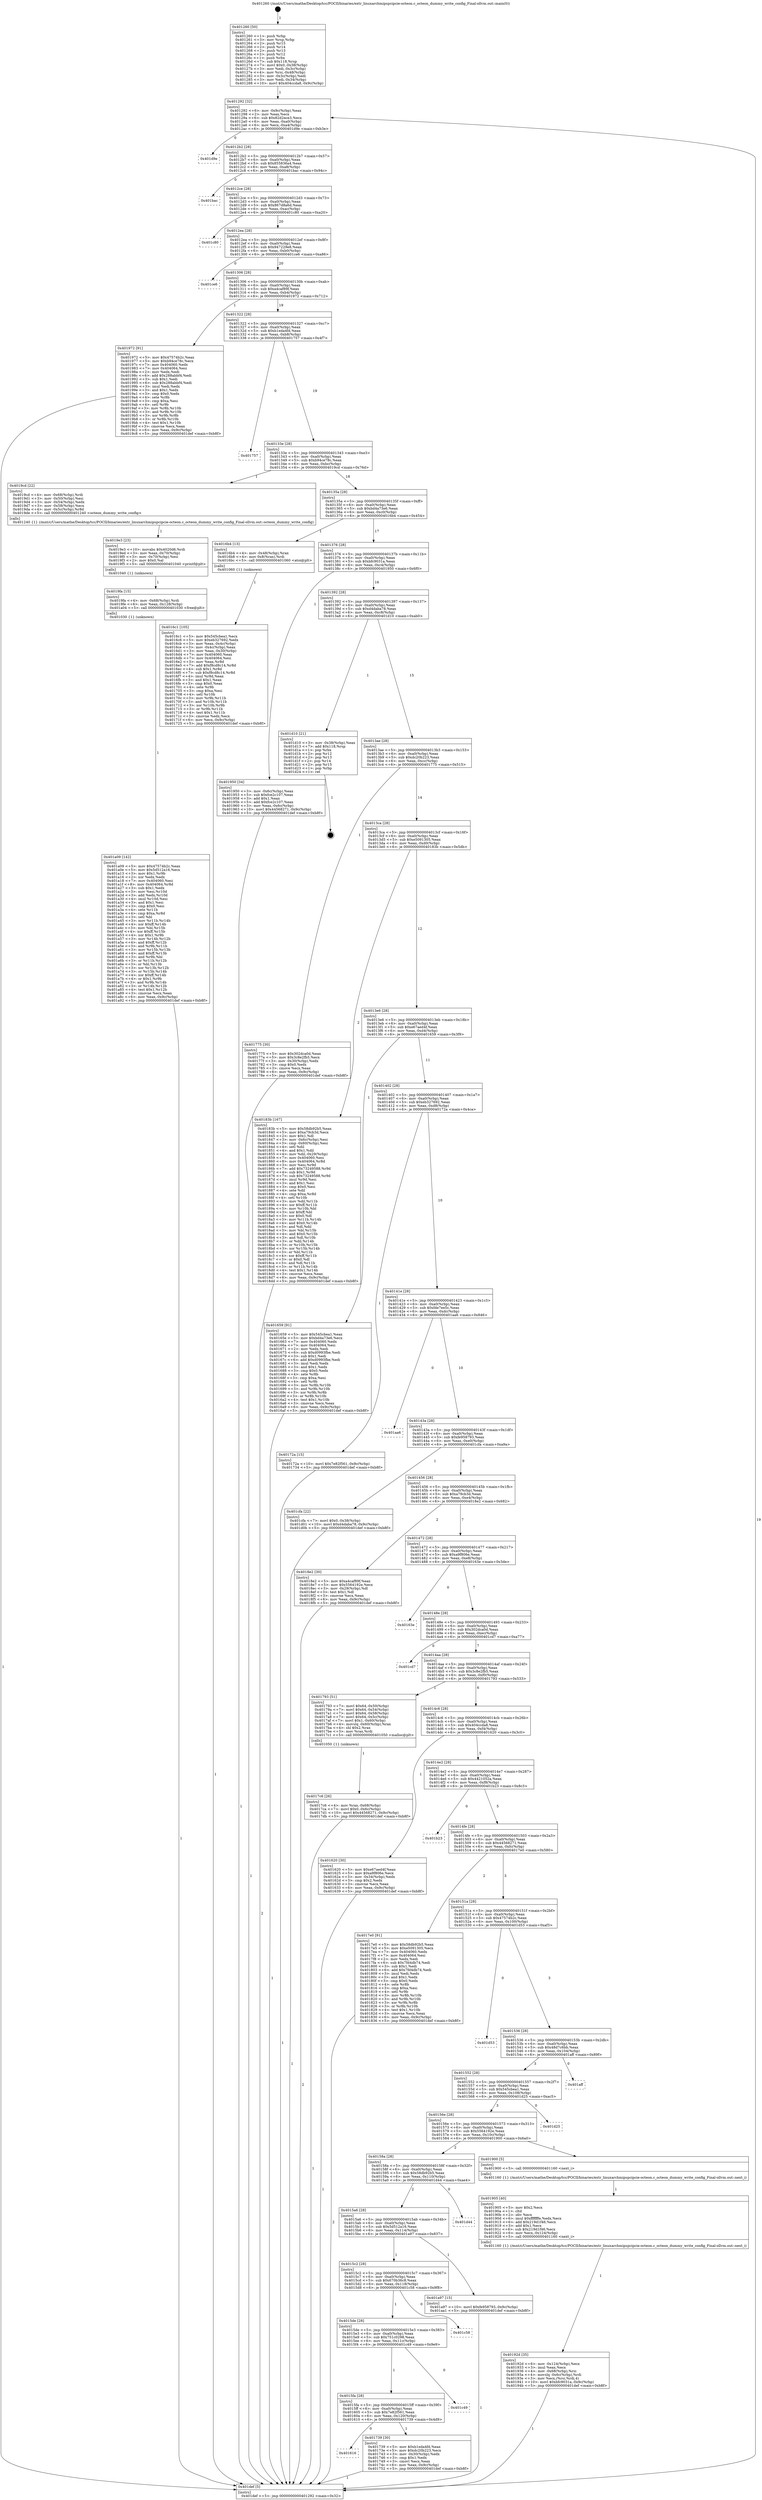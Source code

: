 digraph "0x401260" {
  label = "0x401260 (/mnt/c/Users/mathe/Desktop/tcc/POCII/binaries/extr_linuxarchmipspcipcie-octeon.c_octeon_dummy_write_config_Final-ollvm.out::main(0))"
  labelloc = "t"
  node[shape=record]

  Entry [label="",width=0.3,height=0.3,shape=circle,fillcolor=black,style=filled]
  "0x401292" [label="{
     0x401292 [32]\l
     | [instrs]\l
     &nbsp;&nbsp;0x401292 \<+6\>: mov -0x9c(%rbp),%eax\l
     &nbsp;&nbsp;0x401298 \<+2\>: mov %eax,%ecx\l
     &nbsp;&nbsp;0x40129a \<+6\>: sub $0x82d2ece3,%ecx\l
     &nbsp;&nbsp;0x4012a0 \<+6\>: mov %eax,-0xa0(%rbp)\l
     &nbsp;&nbsp;0x4012a6 \<+6\>: mov %ecx,-0xa4(%rbp)\l
     &nbsp;&nbsp;0x4012ac \<+6\>: je 0000000000401d9e \<main+0xb3e\>\l
  }"]
  "0x401d9e" [label="{
     0x401d9e\l
  }", style=dashed]
  "0x4012b2" [label="{
     0x4012b2 [28]\l
     | [instrs]\l
     &nbsp;&nbsp;0x4012b2 \<+5\>: jmp 00000000004012b7 \<main+0x57\>\l
     &nbsp;&nbsp;0x4012b7 \<+6\>: mov -0xa0(%rbp),%eax\l
     &nbsp;&nbsp;0x4012bd \<+5\>: sub $0x855836a4,%eax\l
     &nbsp;&nbsp;0x4012c2 \<+6\>: mov %eax,-0xa8(%rbp)\l
     &nbsp;&nbsp;0x4012c8 \<+6\>: je 0000000000401bac \<main+0x94c\>\l
  }"]
  Exit [label="",width=0.3,height=0.3,shape=circle,fillcolor=black,style=filled,peripheries=2]
  "0x401bac" [label="{
     0x401bac\l
  }", style=dashed]
  "0x4012ce" [label="{
     0x4012ce [28]\l
     | [instrs]\l
     &nbsp;&nbsp;0x4012ce \<+5\>: jmp 00000000004012d3 \<main+0x73\>\l
     &nbsp;&nbsp;0x4012d3 \<+6\>: mov -0xa0(%rbp),%eax\l
     &nbsp;&nbsp;0x4012d9 \<+5\>: sub $0x867d8a6d,%eax\l
     &nbsp;&nbsp;0x4012de \<+6\>: mov %eax,-0xac(%rbp)\l
     &nbsp;&nbsp;0x4012e4 \<+6\>: je 0000000000401c80 \<main+0xa20\>\l
  }"]
  "0x401a09" [label="{
     0x401a09 [142]\l
     | [instrs]\l
     &nbsp;&nbsp;0x401a09 \<+5\>: mov $0x47574b2c,%eax\l
     &nbsp;&nbsp;0x401a0e \<+5\>: mov $0x5d512a16,%ecx\l
     &nbsp;&nbsp;0x401a13 \<+3\>: mov $0x1,%r9b\l
     &nbsp;&nbsp;0x401a16 \<+2\>: xor %edx,%edx\l
     &nbsp;&nbsp;0x401a18 \<+7\>: mov 0x404060,%esi\l
     &nbsp;&nbsp;0x401a1f \<+8\>: mov 0x404064,%r8d\l
     &nbsp;&nbsp;0x401a27 \<+3\>: sub $0x1,%edx\l
     &nbsp;&nbsp;0x401a2a \<+3\>: mov %esi,%r10d\l
     &nbsp;&nbsp;0x401a2d \<+3\>: add %edx,%r10d\l
     &nbsp;&nbsp;0x401a30 \<+4\>: imul %r10d,%esi\l
     &nbsp;&nbsp;0x401a34 \<+3\>: and $0x1,%esi\l
     &nbsp;&nbsp;0x401a37 \<+3\>: cmp $0x0,%esi\l
     &nbsp;&nbsp;0x401a3a \<+4\>: sete %r11b\l
     &nbsp;&nbsp;0x401a3e \<+4\>: cmp $0xa,%r8d\l
     &nbsp;&nbsp;0x401a42 \<+3\>: setl %bl\l
     &nbsp;&nbsp;0x401a45 \<+3\>: mov %r11b,%r14b\l
     &nbsp;&nbsp;0x401a48 \<+4\>: xor $0xff,%r14b\l
     &nbsp;&nbsp;0x401a4c \<+3\>: mov %bl,%r15b\l
     &nbsp;&nbsp;0x401a4f \<+4\>: xor $0xff,%r15b\l
     &nbsp;&nbsp;0x401a53 \<+4\>: xor $0x1,%r9b\l
     &nbsp;&nbsp;0x401a57 \<+3\>: mov %r14b,%r12b\l
     &nbsp;&nbsp;0x401a5a \<+4\>: and $0xff,%r12b\l
     &nbsp;&nbsp;0x401a5e \<+3\>: and %r9b,%r11b\l
     &nbsp;&nbsp;0x401a61 \<+3\>: mov %r15b,%r13b\l
     &nbsp;&nbsp;0x401a64 \<+4\>: and $0xff,%r13b\l
     &nbsp;&nbsp;0x401a68 \<+3\>: and %r9b,%bl\l
     &nbsp;&nbsp;0x401a6b \<+3\>: or %r11b,%r12b\l
     &nbsp;&nbsp;0x401a6e \<+3\>: or %bl,%r13b\l
     &nbsp;&nbsp;0x401a71 \<+3\>: xor %r13b,%r12b\l
     &nbsp;&nbsp;0x401a74 \<+3\>: or %r15b,%r14b\l
     &nbsp;&nbsp;0x401a77 \<+4\>: xor $0xff,%r14b\l
     &nbsp;&nbsp;0x401a7b \<+4\>: or $0x1,%r9b\l
     &nbsp;&nbsp;0x401a7f \<+3\>: and %r9b,%r14b\l
     &nbsp;&nbsp;0x401a82 \<+3\>: or %r14b,%r12b\l
     &nbsp;&nbsp;0x401a85 \<+4\>: test $0x1,%r12b\l
     &nbsp;&nbsp;0x401a89 \<+3\>: cmovne %ecx,%eax\l
     &nbsp;&nbsp;0x401a8c \<+6\>: mov %eax,-0x9c(%rbp)\l
     &nbsp;&nbsp;0x401a92 \<+5\>: jmp 0000000000401def \<main+0xb8f\>\l
  }"]
  "0x401c80" [label="{
     0x401c80\l
  }", style=dashed]
  "0x4012ea" [label="{
     0x4012ea [28]\l
     | [instrs]\l
     &nbsp;&nbsp;0x4012ea \<+5\>: jmp 00000000004012ef \<main+0x8f\>\l
     &nbsp;&nbsp;0x4012ef \<+6\>: mov -0xa0(%rbp),%eax\l
     &nbsp;&nbsp;0x4012f5 \<+5\>: sub $0x947229e8,%eax\l
     &nbsp;&nbsp;0x4012fa \<+6\>: mov %eax,-0xb0(%rbp)\l
     &nbsp;&nbsp;0x401300 \<+6\>: je 0000000000401ce6 \<main+0xa86\>\l
  }"]
  "0x4019fa" [label="{
     0x4019fa [15]\l
     | [instrs]\l
     &nbsp;&nbsp;0x4019fa \<+4\>: mov -0x68(%rbp),%rdi\l
     &nbsp;&nbsp;0x4019fe \<+6\>: mov %eax,-0x128(%rbp)\l
     &nbsp;&nbsp;0x401a04 \<+5\>: call 0000000000401030 \<free@plt\>\l
     | [calls]\l
     &nbsp;&nbsp;0x401030 \{1\} (unknown)\l
  }"]
  "0x401ce6" [label="{
     0x401ce6\l
  }", style=dashed]
  "0x401306" [label="{
     0x401306 [28]\l
     | [instrs]\l
     &nbsp;&nbsp;0x401306 \<+5\>: jmp 000000000040130b \<main+0xab\>\l
     &nbsp;&nbsp;0x40130b \<+6\>: mov -0xa0(%rbp),%eax\l
     &nbsp;&nbsp;0x401311 \<+5\>: sub $0xa4caf89f,%eax\l
     &nbsp;&nbsp;0x401316 \<+6\>: mov %eax,-0xb4(%rbp)\l
     &nbsp;&nbsp;0x40131c \<+6\>: je 0000000000401972 \<main+0x712\>\l
  }"]
  "0x4019e3" [label="{
     0x4019e3 [23]\l
     | [instrs]\l
     &nbsp;&nbsp;0x4019e3 \<+10\>: movabs $0x4020d6,%rdi\l
     &nbsp;&nbsp;0x4019ed \<+3\>: mov %eax,-0x70(%rbp)\l
     &nbsp;&nbsp;0x4019f0 \<+3\>: mov -0x70(%rbp),%esi\l
     &nbsp;&nbsp;0x4019f3 \<+2\>: mov $0x0,%al\l
     &nbsp;&nbsp;0x4019f5 \<+5\>: call 0000000000401040 \<printf@plt\>\l
     | [calls]\l
     &nbsp;&nbsp;0x401040 \{1\} (unknown)\l
  }"]
  "0x401972" [label="{
     0x401972 [91]\l
     | [instrs]\l
     &nbsp;&nbsp;0x401972 \<+5\>: mov $0x47574b2c,%eax\l
     &nbsp;&nbsp;0x401977 \<+5\>: mov $0xb94ce78c,%ecx\l
     &nbsp;&nbsp;0x40197c \<+7\>: mov 0x404060,%edx\l
     &nbsp;&nbsp;0x401983 \<+7\>: mov 0x404064,%esi\l
     &nbsp;&nbsp;0x40198a \<+2\>: mov %edx,%edi\l
     &nbsp;&nbsp;0x40198c \<+6\>: add $0x288abbf4,%edi\l
     &nbsp;&nbsp;0x401992 \<+3\>: sub $0x1,%edi\l
     &nbsp;&nbsp;0x401995 \<+6\>: sub $0x288abbf4,%edi\l
     &nbsp;&nbsp;0x40199b \<+3\>: imul %edi,%edx\l
     &nbsp;&nbsp;0x40199e \<+3\>: and $0x1,%edx\l
     &nbsp;&nbsp;0x4019a1 \<+3\>: cmp $0x0,%edx\l
     &nbsp;&nbsp;0x4019a4 \<+4\>: sete %r8b\l
     &nbsp;&nbsp;0x4019a8 \<+3\>: cmp $0xa,%esi\l
     &nbsp;&nbsp;0x4019ab \<+4\>: setl %r9b\l
     &nbsp;&nbsp;0x4019af \<+3\>: mov %r8b,%r10b\l
     &nbsp;&nbsp;0x4019b2 \<+3\>: and %r9b,%r10b\l
     &nbsp;&nbsp;0x4019b5 \<+3\>: xor %r9b,%r8b\l
     &nbsp;&nbsp;0x4019b8 \<+3\>: or %r8b,%r10b\l
     &nbsp;&nbsp;0x4019bb \<+4\>: test $0x1,%r10b\l
     &nbsp;&nbsp;0x4019bf \<+3\>: cmovne %ecx,%eax\l
     &nbsp;&nbsp;0x4019c2 \<+6\>: mov %eax,-0x9c(%rbp)\l
     &nbsp;&nbsp;0x4019c8 \<+5\>: jmp 0000000000401def \<main+0xb8f\>\l
  }"]
  "0x401322" [label="{
     0x401322 [28]\l
     | [instrs]\l
     &nbsp;&nbsp;0x401322 \<+5\>: jmp 0000000000401327 \<main+0xc7\>\l
     &nbsp;&nbsp;0x401327 \<+6\>: mov -0xa0(%rbp),%eax\l
     &nbsp;&nbsp;0x40132d \<+5\>: sub $0xb1eda4fd,%eax\l
     &nbsp;&nbsp;0x401332 \<+6\>: mov %eax,-0xb8(%rbp)\l
     &nbsp;&nbsp;0x401338 \<+6\>: je 0000000000401757 \<main+0x4f7\>\l
  }"]
  "0x40192d" [label="{
     0x40192d [35]\l
     | [instrs]\l
     &nbsp;&nbsp;0x40192d \<+6\>: mov -0x124(%rbp),%ecx\l
     &nbsp;&nbsp;0x401933 \<+3\>: imul %eax,%ecx\l
     &nbsp;&nbsp;0x401936 \<+4\>: mov -0x68(%rbp),%rsi\l
     &nbsp;&nbsp;0x40193a \<+4\>: movslq -0x6c(%rbp),%rdi\l
     &nbsp;&nbsp;0x40193e \<+3\>: mov %ecx,(%rsi,%rdi,4)\l
     &nbsp;&nbsp;0x401941 \<+10\>: movl $0xbfc9031a,-0x9c(%rbp)\l
     &nbsp;&nbsp;0x40194b \<+5\>: jmp 0000000000401def \<main+0xb8f\>\l
  }"]
  "0x401757" [label="{
     0x401757\l
  }", style=dashed]
  "0x40133e" [label="{
     0x40133e [28]\l
     | [instrs]\l
     &nbsp;&nbsp;0x40133e \<+5\>: jmp 0000000000401343 \<main+0xe3\>\l
     &nbsp;&nbsp;0x401343 \<+6\>: mov -0xa0(%rbp),%eax\l
     &nbsp;&nbsp;0x401349 \<+5\>: sub $0xb94ce78c,%eax\l
     &nbsp;&nbsp;0x40134e \<+6\>: mov %eax,-0xbc(%rbp)\l
     &nbsp;&nbsp;0x401354 \<+6\>: je 00000000004019cd \<main+0x76d\>\l
  }"]
  "0x401905" [label="{
     0x401905 [40]\l
     | [instrs]\l
     &nbsp;&nbsp;0x401905 \<+5\>: mov $0x2,%ecx\l
     &nbsp;&nbsp;0x40190a \<+1\>: cltd\l
     &nbsp;&nbsp;0x40190b \<+2\>: idiv %ecx\l
     &nbsp;&nbsp;0x40190d \<+6\>: imul $0xfffffffe,%edx,%ecx\l
     &nbsp;&nbsp;0x401913 \<+6\>: add $0x219d1f46,%ecx\l
     &nbsp;&nbsp;0x401919 \<+3\>: add $0x1,%ecx\l
     &nbsp;&nbsp;0x40191c \<+6\>: sub $0x219d1f46,%ecx\l
     &nbsp;&nbsp;0x401922 \<+6\>: mov %ecx,-0x124(%rbp)\l
     &nbsp;&nbsp;0x401928 \<+5\>: call 0000000000401160 \<next_i\>\l
     | [calls]\l
     &nbsp;&nbsp;0x401160 \{1\} (/mnt/c/Users/mathe/Desktop/tcc/POCII/binaries/extr_linuxarchmipspcipcie-octeon.c_octeon_dummy_write_config_Final-ollvm.out::next_i)\l
  }"]
  "0x4019cd" [label="{
     0x4019cd [22]\l
     | [instrs]\l
     &nbsp;&nbsp;0x4019cd \<+4\>: mov -0x68(%rbp),%rdi\l
     &nbsp;&nbsp;0x4019d1 \<+3\>: mov -0x50(%rbp),%esi\l
     &nbsp;&nbsp;0x4019d4 \<+3\>: mov -0x54(%rbp),%edx\l
     &nbsp;&nbsp;0x4019d7 \<+3\>: mov -0x58(%rbp),%ecx\l
     &nbsp;&nbsp;0x4019da \<+4\>: mov -0x5c(%rbp),%r8d\l
     &nbsp;&nbsp;0x4019de \<+5\>: call 0000000000401240 \<octeon_dummy_write_config\>\l
     | [calls]\l
     &nbsp;&nbsp;0x401240 \{1\} (/mnt/c/Users/mathe/Desktop/tcc/POCII/binaries/extr_linuxarchmipspcipcie-octeon.c_octeon_dummy_write_config_Final-ollvm.out::octeon_dummy_write_config)\l
  }"]
  "0x40135a" [label="{
     0x40135a [28]\l
     | [instrs]\l
     &nbsp;&nbsp;0x40135a \<+5\>: jmp 000000000040135f \<main+0xff\>\l
     &nbsp;&nbsp;0x40135f \<+6\>: mov -0xa0(%rbp),%eax\l
     &nbsp;&nbsp;0x401365 \<+5\>: sub $0xbd4a73e6,%eax\l
     &nbsp;&nbsp;0x40136a \<+6\>: mov %eax,-0xc0(%rbp)\l
     &nbsp;&nbsp;0x401370 \<+6\>: je 00000000004016b4 \<main+0x454\>\l
  }"]
  "0x4017c6" [label="{
     0x4017c6 [26]\l
     | [instrs]\l
     &nbsp;&nbsp;0x4017c6 \<+4\>: mov %rax,-0x68(%rbp)\l
     &nbsp;&nbsp;0x4017ca \<+7\>: movl $0x0,-0x6c(%rbp)\l
     &nbsp;&nbsp;0x4017d1 \<+10\>: movl $0x44568271,-0x9c(%rbp)\l
     &nbsp;&nbsp;0x4017db \<+5\>: jmp 0000000000401def \<main+0xb8f\>\l
  }"]
  "0x4016b4" [label="{
     0x4016b4 [13]\l
     | [instrs]\l
     &nbsp;&nbsp;0x4016b4 \<+4\>: mov -0x48(%rbp),%rax\l
     &nbsp;&nbsp;0x4016b8 \<+4\>: mov 0x8(%rax),%rdi\l
     &nbsp;&nbsp;0x4016bc \<+5\>: call 0000000000401060 \<atoi@plt\>\l
     | [calls]\l
     &nbsp;&nbsp;0x401060 \{1\} (unknown)\l
  }"]
  "0x401376" [label="{
     0x401376 [28]\l
     | [instrs]\l
     &nbsp;&nbsp;0x401376 \<+5\>: jmp 000000000040137b \<main+0x11b\>\l
     &nbsp;&nbsp;0x40137b \<+6\>: mov -0xa0(%rbp),%eax\l
     &nbsp;&nbsp;0x401381 \<+5\>: sub $0xbfc9031a,%eax\l
     &nbsp;&nbsp;0x401386 \<+6\>: mov %eax,-0xc4(%rbp)\l
     &nbsp;&nbsp;0x40138c \<+6\>: je 0000000000401950 \<main+0x6f0\>\l
  }"]
  "0x401616" [label="{
     0x401616\l
  }", style=dashed]
  "0x401950" [label="{
     0x401950 [34]\l
     | [instrs]\l
     &nbsp;&nbsp;0x401950 \<+3\>: mov -0x6c(%rbp),%eax\l
     &nbsp;&nbsp;0x401953 \<+5\>: sub $0xfce2c107,%eax\l
     &nbsp;&nbsp;0x401958 \<+3\>: add $0x1,%eax\l
     &nbsp;&nbsp;0x40195b \<+5\>: add $0xfce2c107,%eax\l
     &nbsp;&nbsp;0x401960 \<+3\>: mov %eax,-0x6c(%rbp)\l
     &nbsp;&nbsp;0x401963 \<+10\>: movl $0x44568271,-0x9c(%rbp)\l
     &nbsp;&nbsp;0x40196d \<+5\>: jmp 0000000000401def \<main+0xb8f\>\l
  }"]
  "0x401392" [label="{
     0x401392 [28]\l
     | [instrs]\l
     &nbsp;&nbsp;0x401392 \<+5\>: jmp 0000000000401397 \<main+0x137\>\l
     &nbsp;&nbsp;0x401397 \<+6\>: mov -0xa0(%rbp),%eax\l
     &nbsp;&nbsp;0x40139d \<+5\>: sub $0xd4daba78,%eax\l
     &nbsp;&nbsp;0x4013a2 \<+6\>: mov %eax,-0xc8(%rbp)\l
     &nbsp;&nbsp;0x4013a8 \<+6\>: je 0000000000401d10 \<main+0xab0\>\l
  }"]
  "0x401739" [label="{
     0x401739 [30]\l
     | [instrs]\l
     &nbsp;&nbsp;0x401739 \<+5\>: mov $0xb1eda4fd,%eax\l
     &nbsp;&nbsp;0x40173e \<+5\>: mov $0xdc20b223,%ecx\l
     &nbsp;&nbsp;0x401743 \<+3\>: mov -0x30(%rbp),%edx\l
     &nbsp;&nbsp;0x401746 \<+3\>: cmp $0x1,%edx\l
     &nbsp;&nbsp;0x401749 \<+3\>: cmovl %ecx,%eax\l
     &nbsp;&nbsp;0x40174c \<+6\>: mov %eax,-0x9c(%rbp)\l
     &nbsp;&nbsp;0x401752 \<+5\>: jmp 0000000000401def \<main+0xb8f\>\l
  }"]
  "0x401d10" [label="{
     0x401d10 [21]\l
     | [instrs]\l
     &nbsp;&nbsp;0x401d10 \<+3\>: mov -0x38(%rbp),%eax\l
     &nbsp;&nbsp;0x401d13 \<+7\>: add $0x118,%rsp\l
     &nbsp;&nbsp;0x401d1a \<+1\>: pop %rbx\l
     &nbsp;&nbsp;0x401d1b \<+2\>: pop %r12\l
     &nbsp;&nbsp;0x401d1d \<+2\>: pop %r13\l
     &nbsp;&nbsp;0x401d1f \<+2\>: pop %r14\l
     &nbsp;&nbsp;0x401d21 \<+2\>: pop %r15\l
     &nbsp;&nbsp;0x401d23 \<+1\>: pop %rbp\l
     &nbsp;&nbsp;0x401d24 \<+1\>: ret\l
  }"]
  "0x4013ae" [label="{
     0x4013ae [28]\l
     | [instrs]\l
     &nbsp;&nbsp;0x4013ae \<+5\>: jmp 00000000004013b3 \<main+0x153\>\l
     &nbsp;&nbsp;0x4013b3 \<+6\>: mov -0xa0(%rbp),%eax\l
     &nbsp;&nbsp;0x4013b9 \<+5\>: sub $0xdc20b223,%eax\l
     &nbsp;&nbsp;0x4013be \<+6\>: mov %eax,-0xcc(%rbp)\l
     &nbsp;&nbsp;0x4013c4 \<+6\>: je 0000000000401775 \<main+0x515\>\l
  }"]
  "0x4015fa" [label="{
     0x4015fa [28]\l
     | [instrs]\l
     &nbsp;&nbsp;0x4015fa \<+5\>: jmp 00000000004015ff \<main+0x39f\>\l
     &nbsp;&nbsp;0x4015ff \<+6\>: mov -0xa0(%rbp),%eax\l
     &nbsp;&nbsp;0x401605 \<+5\>: sub $0x7e82f561,%eax\l
     &nbsp;&nbsp;0x40160a \<+6\>: mov %eax,-0x120(%rbp)\l
     &nbsp;&nbsp;0x401610 \<+6\>: je 0000000000401739 \<main+0x4d9\>\l
  }"]
  "0x401775" [label="{
     0x401775 [30]\l
     | [instrs]\l
     &nbsp;&nbsp;0x401775 \<+5\>: mov $0x302dca0d,%eax\l
     &nbsp;&nbsp;0x40177a \<+5\>: mov $0x3c8e2fb5,%ecx\l
     &nbsp;&nbsp;0x40177f \<+3\>: mov -0x30(%rbp),%edx\l
     &nbsp;&nbsp;0x401782 \<+3\>: cmp $0x0,%edx\l
     &nbsp;&nbsp;0x401785 \<+3\>: cmove %ecx,%eax\l
     &nbsp;&nbsp;0x401788 \<+6\>: mov %eax,-0x9c(%rbp)\l
     &nbsp;&nbsp;0x40178e \<+5\>: jmp 0000000000401def \<main+0xb8f\>\l
  }"]
  "0x4013ca" [label="{
     0x4013ca [28]\l
     | [instrs]\l
     &nbsp;&nbsp;0x4013ca \<+5\>: jmp 00000000004013cf \<main+0x16f\>\l
     &nbsp;&nbsp;0x4013cf \<+6\>: mov -0xa0(%rbp),%eax\l
     &nbsp;&nbsp;0x4013d5 \<+5\>: sub $0xe5091305,%eax\l
     &nbsp;&nbsp;0x4013da \<+6\>: mov %eax,-0xd0(%rbp)\l
     &nbsp;&nbsp;0x4013e0 \<+6\>: je 000000000040183b \<main+0x5db\>\l
  }"]
  "0x401c49" [label="{
     0x401c49\l
  }", style=dashed]
  "0x40183b" [label="{
     0x40183b [167]\l
     | [instrs]\l
     &nbsp;&nbsp;0x40183b \<+5\>: mov $0x58db92b5,%eax\l
     &nbsp;&nbsp;0x401840 \<+5\>: mov $0xa79cb3d,%ecx\l
     &nbsp;&nbsp;0x401845 \<+2\>: mov $0x1,%dl\l
     &nbsp;&nbsp;0x401847 \<+3\>: mov -0x6c(%rbp),%esi\l
     &nbsp;&nbsp;0x40184a \<+3\>: cmp -0x60(%rbp),%esi\l
     &nbsp;&nbsp;0x40184d \<+4\>: setl %dil\l
     &nbsp;&nbsp;0x401851 \<+4\>: and $0x1,%dil\l
     &nbsp;&nbsp;0x401855 \<+4\>: mov %dil,-0x29(%rbp)\l
     &nbsp;&nbsp;0x401859 \<+7\>: mov 0x404060,%esi\l
     &nbsp;&nbsp;0x401860 \<+8\>: mov 0x404064,%r8d\l
     &nbsp;&nbsp;0x401868 \<+3\>: mov %esi,%r9d\l
     &nbsp;&nbsp;0x40186b \<+7\>: add $0x73249588,%r9d\l
     &nbsp;&nbsp;0x401872 \<+4\>: sub $0x1,%r9d\l
     &nbsp;&nbsp;0x401876 \<+7\>: sub $0x73249588,%r9d\l
     &nbsp;&nbsp;0x40187d \<+4\>: imul %r9d,%esi\l
     &nbsp;&nbsp;0x401881 \<+3\>: and $0x1,%esi\l
     &nbsp;&nbsp;0x401884 \<+3\>: cmp $0x0,%esi\l
     &nbsp;&nbsp;0x401887 \<+4\>: sete %dil\l
     &nbsp;&nbsp;0x40188b \<+4\>: cmp $0xa,%r8d\l
     &nbsp;&nbsp;0x40188f \<+4\>: setl %r10b\l
     &nbsp;&nbsp;0x401893 \<+3\>: mov %dil,%r11b\l
     &nbsp;&nbsp;0x401896 \<+4\>: xor $0xff,%r11b\l
     &nbsp;&nbsp;0x40189a \<+3\>: mov %r10b,%bl\l
     &nbsp;&nbsp;0x40189d \<+3\>: xor $0xff,%bl\l
     &nbsp;&nbsp;0x4018a0 \<+3\>: xor $0x0,%dl\l
     &nbsp;&nbsp;0x4018a3 \<+3\>: mov %r11b,%r14b\l
     &nbsp;&nbsp;0x4018a6 \<+4\>: and $0x0,%r14b\l
     &nbsp;&nbsp;0x4018aa \<+3\>: and %dl,%dil\l
     &nbsp;&nbsp;0x4018ad \<+3\>: mov %bl,%r15b\l
     &nbsp;&nbsp;0x4018b0 \<+4\>: and $0x0,%r15b\l
     &nbsp;&nbsp;0x4018b4 \<+3\>: and %dl,%r10b\l
     &nbsp;&nbsp;0x4018b7 \<+3\>: or %dil,%r14b\l
     &nbsp;&nbsp;0x4018ba \<+3\>: or %r10b,%r15b\l
     &nbsp;&nbsp;0x4018bd \<+3\>: xor %r15b,%r14b\l
     &nbsp;&nbsp;0x4018c0 \<+3\>: or %bl,%r11b\l
     &nbsp;&nbsp;0x4018c3 \<+4\>: xor $0xff,%r11b\l
     &nbsp;&nbsp;0x4018c7 \<+3\>: or $0x0,%dl\l
     &nbsp;&nbsp;0x4018ca \<+3\>: and %dl,%r11b\l
     &nbsp;&nbsp;0x4018cd \<+3\>: or %r11b,%r14b\l
     &nbsp;&nbsp;0x4018d0 \<+4\>: test $0x1,%r14b\l
     &nbsp;&nbsp;0x4018d4 \<+3\>: cmovne %ecx,%eax\l
     &nbsp;&nbsp;0x4018d7 \<+6\>: mov %eax,-0x9c(%rbp)\l
     &nbsp;&nbsp;0x4018dd \<+5\>: jmp 0000000000401def \<main+0xb8f\>\l
  }"]
  "0x4013e6" [label="{
     0x4013e6 [28]\l
     | [instrs]\l
     &nbsp;&nbsp;0x4013e6 \<+5\>: jmp 00000000004013eb \<main+0x18b\>\l
     &nbsp;&nbsp;0x4013eb \<+6\>: mov -0xa0(%rbp),%eax\l
     &nbsp;&nbsp;0x4013f1 \<+5\>: sub $0xe67aed4f,%eax\l
     &nbsp;&nbsp;0x4013f6 \<+6\>: mov %eax,-0xd4(%rbp)\l
     &nbsp;&nbsp;0x4013fc \<+6\>: je 0000000000401659 \<main+0x3f9\>\l
  }"]
  "0x4015de" [label="{
     0x4015de [28]\l
     | [instrs]\l
     &nbsp;&nbsp;0x4015de \<+5\>: jmp 00000000004015e3 \<main+0x383\>\l
     &nbsp;&nbsp;0x4015e3 \<+6\>: mov -0xa0(%rbp),%eax\l
     &nbsp;&nbsp;0x4015e9 \<+5\>: sub $0x751c0298,%eax\l
     &nbsp;&nbsp;0x4015ee \<+6\>: mov %eax,-0x11c(%rbp)\l
     &nbsp;&nbsp;0x4015f4 \<+6\>: je 0000000000401c49 \<main+0x9e9\>\l
  }"]
  "0x401659" [label="{
     0x401659 [91]\l
     | [instrs]\l
     &nbsp;&nbsp;0x401659 \<+5\>: mov $0x545cbea1,%eax\l
     &nbsp;&nbsp;0x40165e \<+5\>: mov $0xbd4a73e6,%ecx\l
     &nbsp;&nbsp;0x401663 \<+7\>: mov 0x404060,%edx\l
     &nbsp;&nbsp;0x40166a \<+7\>: mov 0x404064,%esi\l
     &nbsp;&nbsp;0x401671 \<+2\>: mov %edx,%edi\l
     &nbsp;&nbsp;0x401673 \<+6\>: sub $0xd0993fbe,%edi\l
     &nbsp;&nbsp;0x401679 \<+3\>: sub $0x1,%edi\l
     &nbsp;&nbsp;0x40167c \<+6\>: add $0xd0993fbe,%edi\l
     &nbsp;&nbsp;0x401682 \<+3\>: imul %edi,%edx\l
     &nbsp;&nbsp;0x401685 \<+3\>: and $0x1,%edx\l
     &nbsp;&nbsp;0x401688 \<+3\>: cmp $0x0,%edx\l
     &nbsp;&nbsp;0x40168b \<+4\>: sete %r8b\l
     &nbsp;&nbsp;0x40168f \<+3\>: cmp $0xa,%esi\l
     &nbsp;&nbsp;0x401692 \<+4\>: setl %r9b\l
     &nbsp;&nbsp;0x401696 \<+3\>: mov %r8b,%r10b\l
     &nbsp;&nbsp;0x401699 \<+3\>: and %r9b,%r10b\l
     &nbsp;&nbsp;0x40169c \<+3\>: xor %r9b,%r8b\l
     &nbsp;&nbsp;0x40169f \<+3\>: or %r8b,%r10b\l
     &nbsp;&nbsp;0x4016a2 \<+4\>: test $0x1,%r10b\l
     &nbsp;&nbsp;0x4016a6 \<+3\>: cmovne %ecx,%eax\l
     &nbsp;&nbsp;0x4016a9 \<+6\>: mov %eax,-0x9c(%rbp)\l
     &nbsp;&nbsp;0x4016af \<+5\>: jmp 0000000000401def \<main+0xb8f\>\l
  }"]
  "0x401402" [label="{
     0x401402 [28]\l
     | [instrs]\l
     &nbsp;&nbsp;0x401402 \<+5\>: jmp 0000000000401407 \<main+0x1a7\>\l
     &nbsp;&nbsp;0x401407 \<+6\>: mov -0xa0(%rbp),%eax\l
     &nbsp;&nbsp;0x40140d \<+5\>: sub $0xeb327692,%eax\l
     &nbsp;&nbsp;0x401412 \<+6\>: mov %eax,-0xd8(%rbp)\l
     &nbsp;&nbsp;0x401418 \<+6\>: je 000000000040172a \<main+0x4ca\>\l
  }"]
  "0x401c58" [label="{
     0x401c58\l
  }", style=dashed]
  "0x40172a" [label="{
     0x40172a [15]\l
     | [instrs]\l
     &nbsp;&nbsp;0x40172a \<+10\>: movl $0x7e82f561,-0x9c(%rbp)\l
     &nbsp;&nbsp;0x401734 \<+5\>: jmp 0000000000401def \<main+0xb8f\>\l
  }"]
  "0x40141e" [label="{
     0x40141e [28]\l
     | [instrs]\l
     &nbsp;&nbsp;0x40141e \<+5\>: jmp 0000000000401423 \<main+0x1c3\>\l
     &nbsp;&nbsp;0x401423 \<+6\>: mov -0xa0(%rbp),%eax\l
     &nbsp;&nbsp;0x401429 \<+5\>: sub $0xfde7ee5c,%eax\l
     &nbsp;&nbsp;0x40142e \<+6\>: mov %eax,-0xdc(%rbp)\l
     &nbsp;&nbsp;0x401434 \<+6\>: je 0000000000401aa6 \<main+0x846\>\l
  }"]
  "0x4015c2" [label="{
     0x4015c2 [28]\l
     | [instrs]\l
     &nbsp;&nbsp;0x4015c2 \<+5\>: jmp 00000000004015c7 \<main+0x367\>\l
     &nbsp;&nbsp;0x4015c7 \<+6\>: mov -0xa0(%rbp),%eax\l
     &nbsp;&nbsp;0x4015cd \<+5\>: sub $0x670b36c8,%eax\l
     &nbsp;&nbsp;0x4015d2 \<+6\>: mov %eax,-0x118(%rbp)\l
     &nbsp;&nbsp;0x4015d8 \<+6\>: je 0000000000401c58 \<main+0x9f8\>\l
  }"]
  "0x401aa6" [label="{
     0x401aa6\l
  }", style=dashed]
  "0x40143a" [label="{
     0x40143a [28]\l
     | [instrs]\l
     &nbsp;&nbsp;0x40143a \<+5\>: jmp 000000000040143f \<main+0x1df\>\l
     &nbsp;&nbsp;0x40143f \<+6\>: mov -0xa0(%rbp),%eax\l
     &nbsp;&nbsp;0x401445 \<+5\>: sub $0xfe958793,%eax\l
     &nbsp;&nbsp;0x40144a \<+6\>: mov %eax,-0xe0(%rbp)\l
     &nbsp;&nbsp;0x401450 \<+6\>: je 0000000000401cfa \<main+0xa9a\>\l
  }"]
  "0x401a97" [label="{
     0x401a97 [15]\l
     | [instrs]\l
     &nbsp;&nbsp;0x401a97 \<+10\>: movl $0xfe958793,-0x9c(%rbp)\l
     &nbsp;&nbsp;0x401aa1 \<+5\>: jmp 0000000000401def \<main+0xb8f\>\l
  }"]
  "0x401cfa" [label="{
     0x401cfa [22]\l
     | [instrs]\l
     &nbsp;&nbsp;0x401cfa \<+7\>: movl $0x0,-0x38(%rbp)\l
     &nbsp;&nbsp;0x401d01 \<+10\>: movl $0xd4daba78,-0x9c(%rbp)\l
     &nbsp;&nbsp;0x401d0b \<+5\>: jmp 0000000000401def \<main+0xb8f\>\l
  }"]
  "0x401456" [label="{
     0x401456 [28]\l
     | [instrs]\l
     &nbsp;&nbsp;0x401456 \<+5\>: jmp 000000000040145b \<main+0x1fb\>\l
     &nbsp;&nbsp;0x40145b \<+6\>: mov -0xa0(%rbp),%eax\l
     &nbsp;&nbsp;0x401461 \<+5\>: sub $0xa79cb3d,%eax\l
     &nbsp;&nbsp;0x401466 \<+6\>: mov %eax,-0xe4(%rbp)\l
     &nbsp;&nbsp;0x40146c \<+6\>: je 00000000004018e2 \<main+0x682\>\l
  }"]
  "0x4015a6" [label="{
     0x4015a6 [28]\l
     | [instrs]\l
     &nbsp;&nbsp;0x4015a6 \<+5\>: jmp 00000000004015ab \<main+0x34b\>\l
     &nbsp;&nbsp;0x4015ab \<+6\>: mov -0xa0(%rbp),%eax\l
     &nbsp;&nbsp;0x4015b1 \<+5\>: sub $0x5d512a16,%eax\l
     &nbsp;&nbsp;0x4015b6 \<+6\>: mov %eax,-0x114(%rbp)\l
     &nbsp;&nbsp;0x4015bc \<+6\>: je 0000000000401a97 \<main+0x837\>\l
  }"]
  "0x4018e2" [label="{
     0x4018e2 [30]\l
     | [instrs]\l
     &nbsp;&nbsp;0x4018e2 \<+5\>: mov $0xa4caf89f,%eax\l
     &nbsp;&nbsp;0x4018e7 \<+5\>: mov $0x5564192e,%ecx\l
     &nbsp;&nbsp;0x4018ec \<+3\>: mov -0x29(%rbp),%dl\l
     &nbsp;&nbsp;0x4018ef \<+3\>: test $0x1,%dl\l
     &nbsp;&nbsp;0x4018f2 \<+3\>: cmovne %ecx,%eax\l
     &nbsp;&nbsp;0x4018f5 \<+6\>: mov %eax,-0x9c(%rbp)\l
     &nbsp;&nbsp;0x4018fb \<+5\>: jmp 0000000000401def \<main+0xb8f\>\l
  }"]
  "0x401472" [label="{
     0x401472 [28]\l
     | [instrs]\l
     &nbsp;&nbsp;0x401472 \<+5\>: jmp 0000000000401477 \<main+0x217\>\l
     &nbsp;&nbsp;0x401477 \<+6\>: mov -0xa0(%rbp),%eax\l
     &nbsp;&nbsp;0x40147d \<+5\>: sub $0xa9f806e,%eax\l
     &nbsp;&nbsp;0x401482 \<+6\>: mov %eax,-0xe8(%rbp)\l
     &nbsp;&nbsp;0x401488 \<+6\>: je 000000000040163e \<main+0x3de\>\l
  }"]
  "0x401d44" [label="{
     0x401d44\l
  }", style=dashed]
  "0x40163e" [label="{
     0x40163e\l
  }", style=dashed]
  "0x40148e" [label="{
     0x40148e [28]\l
     | [instrs]\l
     &nbsp;&nbsp;0x40148e \<+5\>: jmp 0000000000401493 \<main+0x233\>\l
     &nbsp;&nbsp;0x401493 \<+6\>: mov -0xa0(%rbp),%eax\l
     &nbsp;&nbsp;0x401499 \<+5\>: sub $0x302dca0d,%eax\l
     &nbsp;&nbsp;0x40149e \<+6\>: mov %eax,-0xec(%rbp)\l
     &nbsp;&nbsp;0x4014a4 \<+6\>: je 0000000000401cd7 \<main+0xa77\>\l
  }"]
  "0x40158a" [label="{
     0x40158a [28]\l
     | [instrs]\l
     &nbsp;&nbsp;0x40158a \<+5\>: jmp 000000000040158f \<main+0x32f\>\l
     &nbsp;&nbsp;0x40158f \<+6\>: mov -0xa0(%rbp),%eax\l
     &nbsp;&nbsp;0x401595 \<+5\>: sub $0x58db92b5,%eax\l
     &nbsp;&nbsp;0x40159a \<+6\>: mov %eax,-0x110(%rbp)\l
     &nbsp;&nbsp;0x4015a0 \<+6\>: je 0000000000401d44 \<main+0xae4\>\l
  }"]
  "0x401cd7" [label="{
     0x401cd7\l
  }", style=dashed]
  "0x4014aa" [label="{
     0x4014aa [28]\l
     | [instrs]\l
     &nbsp;&nbsp;0x4014aa \<+5\>: jmp 00000000004014af \<main+0x24f\>\l
     &nbsp;&nbsp;0x4014af \<+6\>: mov -0xa0(%rbp),%eax\l
     &nbsp;&nbsp;0x4014b5 \<+5\>: sub $0x3c8e2fb5,%eax\l
     &nbsp;&nbsp;0x4014ba \<+6\>: mov %eax,-0xf0(%rbp)\l
     &nbsp;&nbsp;0x4014c0 \<+6\>: je 0000000000401793 \<main+0x533\>\l
  }"]
  "0x401900" [label="{
     0x401900 [5]\l
     | [instrs]\l
     &nbsp;&nbsp;0x401900 \<+5\>: call 0000000000401160 \<next_i\>\l
     | [calls]\l
     &nbsp;&nbsp;0x401160 \{1\} (/mnt/c/Users/mathe/Desktop/tcc/POCII/binaries/extr_linuxarchmipspcipcie-octeon.c_octeon_dummy_write_config_Final-ollvm.out::next_i)\l
  }"]
  "0x401793" [label="{
     0x401793 [51]\l
     | [instrs]\l
     &nbsp;&nbsp;0x401793 \<+7\>: movl $0x64,-0x50(%rbp)\l
     &nbsp;&nbsp;0x40179a \<+7\>: movl $0x64,-0x54(%rbp)\l
     &nbsp;&nbsp;0x4017a1 \<+7\>: movl $0x64,-0x58(%rbp)\l
     &nbsp;&nbsp;0x4017a8 \<+7\>: movl $0x64,-0x5c(%rbp)\l
     &nbsp;&nbsp;0x4017af \<+7\>: movl $0x1,-0x60(%rbp)\l
     &nbsp;&nbsp;0x4017b6 \<+4\>: movslq -0x60(%rbp),%rax\l
     &nbsp;&nbsp;0x4017ba \<+4\>: shl $0x2,%rax\l
     &nbsp;&nbsp;0x4017be \<+3\>: mov %rax,%rdi\l
     &nbsp;&nbsp;0x4017c1 \<+5\>: call 0000000000401050 \<malloc@plt\>\l
     | [calls]\l
     &nbsp;&nbsp;0x401050 \{1\} (unknown)\l
  }"]
  "0x4014c6" [label="{
     0x4014c6 [28]\l
     | [instrs]\l
     &nbsp;&nbsp;0x4014c6 \<+5\>: jmp 00000000004014cb \<main+0x26b\>\l
     &nbsp;&nbsp;0x4014cb \<+6\>: mov -0xa0(%rbp),%eax\l
     &nbsp;&nbsp;0x4014d1 \<+5\>: sub $0x404ccda8,%eax\l
     &nbsp;&nbsp;0x4014d6 \<+6\>: mov %eax,-0xf4(%rbp)\l
     &nbsp;&nbsp;0x4014dc \<+6\>: je 0000000000401620 \<main+0x3c0\>\l
  }"]
  "0x40156e" [label="{
     0x40156e [28]\l
     | [instrs]\l
     &nbsp;&nbsp;0x40156e \<+5\>: jmp 0000000000401573 \<main+0x313\>\l
     &nbsp;&nbsp;0x401573 \<+6\>: mov -0xa0(%rbp),%eax\l
     &nbsp;&nbsp;0x401579 \<+5\>: sub $0x5564192e,%eax\l
     &nbsp;&nbsp;0x40157e \<+6\>: mov %eax,-0x10c(%rbp)\l
     &nbsp;&nbsp;0x401584 \<+6\>: je 0000000000401900 \<main+0x6a0\>\l
  }"]
  "0x401620" [label="{
     0x401620 [30]\l
     | [instrs]\l
     &nbsp;&nbsp;0x401620 \<+5\>: mov $0xe67aed4f,%eax\l
     &nbsp;&nbsp;0x401625 \<+5\>: mov $0xa9f806e,%ecx\l
     &nbsp;&nbsp;0x40162a \<+3\>: mov -0x34(%rbp),%edx\l
     &nbsp;&nbsp;0x40162d \<+3\>: cmp $0x2,%edx\l
     &nbsp;&nbsp;0x401630 \<+3\>: cmovne %ecx,%eax\l
     &nbsp;&nbsp;0x401633 \<+6\>: mov %eax,-0x9c(%rbp)\l
     &nbsp;&nbsp;0x401639 \<+5\>: jmp 0000000000401def \<main+0xb8f\>\l
  }"]
  "0x4014e2" [label="{
     0x4014e2 [28]\l
     | [instrs]\l
     &nbsp;&nbsp;0x4014e2 \<+5\>: jmp 00000000004014e7 \<main+0x287\>\l
     &nbsp;&nbsp;0x4014e7 \<+6\>: mov -0xa0(%rbp),%eax\l
     &nbsp;&nbsp;0x4014ed \<+5\>: sub $0x4421052a,%eax\l
     &nbsp;&nbsp;0x4014f2 \<+6\>: mov %eax,-0xf8(%rbp)\l
     &nbsp;&nbsp;0x4014f8 \<+6\>: je 0000000000401b23 \<main+0x8c3\>\l
  }"]
  "0x401def" [label="{
     0x401def [5]\l
     | [instrs]\l
     &nbsp;&nbsp;0x401def \<+5\>: jmp 0000000000401292 \<main+0x32\>\l
  }"]
  "0x401260" [label="{
     0x401260 [50]\l
     | [instrs]\l
     &nbsp;&nbsp;0x401260 \<+1\>: push %rbp\l
     &nbsp;&nbsp;0x401261 \<+3\>: mov %rsp,%rbp\l
     &nbsp;&nbsp;0x401264 \<+2\>: push %r15\l
     &nbsp;&nbsp;0x401266 \<+2\>: push %r14\l
     &nbsp;&nbsp;0x401268 \<+2\>: push %r13\l
     &nbsp;&nbsp;0x40126a \<+2\>: push %r12\l
     &nbsp;&nbsp;0x40126c \<+1\>: push %rbx\l
     &nbsp;&nbsp;0x40126d \<+7\>: sub $0x118,%rsp\l
     &nbsp;&nbsp;0x401274 \<+7\>: movl $0x0,-0x38(%rbp)\l
     &nbsp;&nbsp;0x40127b \<+3\>: mov %edi,-0x3c(%rbp)\l
     &nbsp;&nbsp;0x40127e \<+4\>: mov %rsi,-0x48(%rbp)\l
     &nbsp;&nbsp;0x401282 \<+3\>: mov -0x3c(%rbp),%edi\l
     &nbsp;&nbsp;0x401285 \<+3\>: mov %edi,-0x34(%rbp)\l
     &nbsp;&nbsp;0x401288 \<+10\>: movl $0x404ccda8,-0x9c(%rbp)\l
  }"]
  "0x4016c1" [label="{
     0x4016c1 [105]\l
     | [instrs]\l
     &nbsp;&nbsp;0x4016c1 \<+5\>: mov $0x545cbea1,%ecx\l
     &nbsp;&nbsp;0x4016c6 \<+5\>: mov $0xeb327692,%edx\l
     &nbsp;&nbsp;0x4016cb \<+3\>: mov %eax,-0x4c(%rbp)\l
     &nbsp;&nbsp;0x4016ce \<+3\>: mov -0x4c(%rbp),%eax\l
     &nbsp;&nbsp;0x4016d1 \<+3\>: mov %eax,-0x30(%rbp)\l
     &nbsp;&nbsp;0x4016d4 \<+7\>: mov 0x404060,%eax\l
     &nbsp;&nbsp;0x4016db \<+7\>: mov 0x404064,%esi\l
     &nbsp;&nbsp;0x4016e2 \<+3\>: mov %eax,%r8d\l
     &nbsp;&nbsp;0x4016e5 \<+7\>: add $0xf8cd8c14,%r8d\l
     &nbsp;&nbsp;0x4016ec \<+4\>: sub $0x1,%r8d\l
     &nbsp;&nbsp;0x4016f0 \<+7\>: sub $0xf8cd8c14,%r8d\l
     &nbsp;&nbsp;0x4016f7 \<+4\>: imul %r8d,%eax\l
     &nbsp;&nbsp;0x4016fb \<+3\>: and $0x1,%eax\l
     &nbsp;&nbsp;0x4016fe \<+3\>: cmp $0x0,%eax\l
     &nbsp;&nbsp;0x401701 \<+4\>: sete %r9b\l
     &nbsp;&nbsp;0x401705 \<+3\>: cmp $0xa,%esi\l
     &nbsp;&nbsp;0x401708 \<+4\>: setl %r10b\l
     &nbsp;&nbsp;0x40170c \<+3\>: mov %r9b,%r11b\l
     &nbsp;&nbsp;0x40170f \<+3\>: and %r10b,%r11b\l
     &nbsp;&nbsp;0x401712 \<+3\>: xor %r10b,%r9b\l
     &nbsp;&nbsp;0x401715 \<+3\>: or %r9b,%r11b\l
     &nbsp;&nbsp;0x401718 \<+4\>: test $0x1,%r11b\l
     &nbsp;&nbsp;0x40171c \<+3\>: cmovne %edx,%ecx\l
     &nbsp;&nbsp;0x40171f \<+6\>: mov %ecx,-0x9c(%rbp)\l
     &nbsp;&nbsp;0x401725 \<+5\>: jmp 0000000000401def \<main+0xb8f\>\l
  }"]
  "0x401d25" [label="{
     0x401d25\l
  }", style=dashed]
  "0x401b23" [label="{
     0x401b23\l
  }", style=dashed]
  "0x4014fe" [label="{
     0x4014fe [28]\l
     | [instrs]\l
     &nbsp;&nbsp;0x4014fe \<+5\>: jmp 0000000000401503 \<main+0x2a3\>\l
     &nbsp;&nbsp;0x401503 \<+6\>: mov -0xa0(%rbp),%eax\l
     &nbsp;&nbsp;0x401509 \<+5\>: sub $0x44568271,%eax\l
     &nbsp;&nbsp;0x40150e \<+6\>: mov %eax,-0xfc(%rbp)\l
     &nbsp;&nbsp;0x401514 \<+6\>: je 00000000004017e0 \<main+0x580\>\l
  }"]
  "0x401552" [label="{
     0x401552 [28]\l
     | [instrs]\l
     &nbsp;&nbsp;0x401552 \<+5\>: jmp 0000000000401557 \<main+0x2f7\>\l
     &nbsp;&nbsp;0x401557 \<+6\>: mov -0xa0(%rbp),%eax\l
     &nbsp;&nbsp;0x40155d \<+5\>: sub $0x545cbea1,%eax\l
     &nbsp;&nbsp;0x401562 \<+6\>: mov %eax,-0x108(%rbp)\l
     &nbsp;&nbsp;0x401568 \<+6\>: je 0000000000401d25 \<main+0xac5\>\l
  }"]
  "0x4017e0" [label="{
     0x4017e0 [91]\l
     | [instrs]\l
     &nbsp;&nbsp;0x4017e0 \<+5\>: mov $0x58db92b5,%eax\l
     &nbsp;&nbsp;0x4017e5 \<+5\>: mov $0xe5091305,%ecx\l
     &nbsp;&nbsp;0x4017ea \<+7\>: mov 0x404060,%edx\l
     &nbsp;&nbsp;0x4017f1 \<+7\>: mov 0x404064,%esi\l
     &nbsp;&nbsp;0x4017f8 \<+2\>: mov %edx,%edi\l
     &nbsp;&nbsp;0x4017fa \<+6\>: sub $0x7fd4db74,%edi\l
     &nbsp;&nbsp;0x401800 \<+3\>: sub $0x1,%edi\l
     &nbsp;&nbsp;0x401803 \<+6\>: add $0x7fd4db74,%edi\l
     &nbsp;&nbsp;0x401809 \<+3\>: imul %edi,%edx\l
     &nbsp;&nbsp;0x40180c \<+3\>: and $0x1,%edx\l
     &nbsp;&nbsp;0x40180f \<+3\>: cmp $0x0,%edx\l
     &nbsp;&nbsp;0x401812 \<+4\>: sete %r8b\l
     &nbsp;&nbsp;0x401816 \<+3\>: cmp $0xa,%esi\l
     &nbsp;&nbsp;0x401819 \<+4\>: setl %r9b\l
     &nbsp;&nbsp;0x40181d \<+3\>: mov %r8b,%r10b\l
     &nbsp;&nbsp;0x401820 \<+3\>: and %r9b,%r10b\l
     &nbsp;&nbsp;0x401823 \<+3\>: xor %r9b,%r8b\l
     &nbsp;&nbsp;0x401826 \<+3\>: or %r8b,%r10b\l
     &nbsp;&nbsp;0x401829 \<+4\>: test $0x1,%r10b\l
     &nbsp;&nbsp;0x40182d \<+3\>: cmovne %ecx,%eax\l
     &nbsp;&nbsp;0x401830 \<+6\>: mov %eax,-0x9c(%rbp)\l
     &nbsp;&nbsp;0x401836 \<+5\>: jmp 0000000000401def \<main+0xb8f\>\l
  }"]
  "0x40151a" [label="{
     0x40151a [28]\l
     | [instrs]\l
     &nbsp;&nbsp;0x40151a \<+5\>: jmp 000000000040151f \<main+0x2bf\>\l
     &nbsp;&nbsp;0x40151f \<+6\>: mov -0xa0(%rbp),%eax\l
     &nbsp;&nbsp;0x401525 \<+5\>: sub $0x47574b2c,%eax\l
     &nbsp;&nbsp;0x40152a \<+6\>: mov %eax,-0x100(%rbp)\l
     &nbsp;&nbsp;0x401530 \<+6\>: je 0000000000401d53 \<main+0xaf3\>\l
  }"]
  "0x401aff" [label="{
     0x401aff\l
  }", style=dashed]
  "0x401d53" [label="{
     0x401d53\l
  }", style=dashed]
  "0x401536" [label="{
     0x401536 [28]\l
     | [instrs]\l
     &nbsp;&nbsp;0x401536 \<+5\>: jmp 000000000040153b \<main+0x2db\>\l
     &nbsp;&nbsp;0x40153b \<+6\>: mov -0xa0(%rbp),%eax\l
     &nbsp;&nbsp;0x401541 \<+5\>: sub $0x48d7c6bb,%eax\l
     &nbsp;&nbsp;0x401546 \<+6\>: mov %eax,-0x104(%rbp)\l
     &nbsp;&nbsp;0x40154c \<+6\>: je 0000000000401aff \<main+0x89f\>\l
  }"]
  Entry -> "0x401260" [label=" 1"]
  "0x401292" -> "0x401d9e" [label=" 0"]
  "0x401292" -> "0x4012b2" [label=" 20"]
  "0x401d10" -> Exit [label=" 1"]
  "0x4012b2" -> "0x401bac" [label=" 0"]
  "0x4012b2" -> "0x4012ce" [label=" 20"]
  "0x401cfa" -> "0x401def" [label=" 1"]
  "0x4012ce" -> "0x401c80" [label=" 0"]
  "0x4012ce" -> "0x4012ea" [label=" 20"]
  "0x401a97" -> "0x401def" [label=" 1"]
  "0x4012ea" -> "0x401ce6" [label=" 0"]
  "0x4012ea" -> "0x401306" [label=" 20"]
  "0x401a09" -> "0x401def" [label=" 1"]
  "0x401306" -> "0x401972" [label=" 1"]
  "0x401306" -> "0x401322" [label=" 19"]
  "0x4019fa" -> "0x401a09" [label=" 1"]
  "0x401322" -> "0x401757" [label=" 0"]
  "0x401322" -> "0x40133e" [label=" 19"]
  "0x4019e3" -> "0x4019fa" [label=" 1"]
  "0x40133e" -> "0x4019cd" [label=" 1"]
  "0x40133e" -> "0x40135a" [label=" 18"]
  "0x4019cd" -> "0x4019e3" [label=" 1"]
  "0x40135a" -> "0x4016b4" [label=" 1"]
  "0x40135a" -> "0x401376" [label=" 17"]
  "0x401972" -> "0x401def" [label=" 1"]
  "0x401376" -> "0x401950" [label=" 1"]
  "0x401376" -> "0x401392" [label=" 16"]
  "0x401950" -> "0x401def" [label=" 1"]
  "0x401392" -> "0x401d10" [label=" 1"]
  "0x401392" -> "0x4013ae" [label=" 15"]
  "0x40192d" -> "0x401def" [label=" 1"]
  "0x4013ae" -> "0x401775" [label=" 1"]
  "0x4013ae" -> "0x4013ca" [label=" 14"]
  "0x401900" -> "0x401905" [label=" 1"]
  "0x4013ca" -> "0x40183b" [label=" 2"]
  "0x4013ca" -> "0x4013e6" [label=" 12"]
  "0x4018e2" -> "0x401def" [label=" 2"]
  "0x4013e6" -> "0x401659" [label=" 1"]
  "0x4013e6" -> "0x401402" [label=" 11"]
  "0x4017e0" -> "0x401def" [label=" 2"]
  "0x401402" -> "0x40172a" [label=" 1"]
  "0x401402" -> "0x40141e" [label=" 10"]
  "0x4017c6" -> "0x401def" [label=" 1"]
  "0x40141e" -> "0x401aa6" [label=" 0"]
  "0x40141e" -> "0x40143a" [label=" 10"]
  "0x401775" -> "0x401def" [label=" 1"]
  "0x40143a" -> "0x401cfa" [label=" 1"]
  "0x40143a" -> "0x401456" [label=" 9"]
  "0x401739" -> "0x401def" [label=" 1"]
  "0x401456" -> "0x4018e2" [label=" 2"]
  "0x401456" -> "0x401472" [label=" 7"]
  "0x4015fa" -> "0x401739" [label=" 1"]
  "0x401472" -> "0x40163e" [label=" 0"]
  "0x401472" -> "0x40148e" [label=" 7"]
  "0x401905" -> "0x40192d" [label=" 1"]
  "0x40148e" -> "0x401cd7" [label=" 0"]
  "0x40148e" -> "0x4014aa" [label=" 7"]
  "0x4015de" -> "0x401c49" [label=" 0"]
  "0x4014aa" -> "0x401793" [label=" 1"]
  "0x4014aa" -> "0x4014c6" [label=" 6"]
  "0x40183b" -> "0x401def" [label=" 2"]
  "0x4014c6" -> "0x401620" [label=" 1"]
  "0x4014c6" -> "0x4014e2" [label=" 5"]
  "0x401620" -> "0x401def" [label=" 1"]
  "0x401260" -> "0x401292" [label=" 1"]
  "0x401def" -> "0x401292" [label=" 19"]
  "0x401659" -> "0x401def" [label=" 1"]
  "0x4016b4" -> "0x4016c1" [label=" 1"]
  "0x4016c1" -> "0x401def" [label=" 1"]
  "0x40172a" -> "0x401def" [label=" 1"]
  "0x4015c2" -> "0x401c58" [label=" 0"]
  "0x4014e2" -> "0x401b23" [label=" 0"]
  "0x4014e2" -> "0x4014fe" [label=" 5"]
  "0x401793" -> "0x4017c6" [label=" 1"]
  "0x4014fe" -> "0x4017e0" [label=" 2"]
  "0x4014fe" -> "0x40151a" [label=" 3"]
  "0x4015a6" -> "0x401a97" [label=" 1"]
  "0x40151a" -> "0x401d53" [label=" 0"]
  "0x40151a" -> "0x401536" [label=" 3"]
  "0x4015fa" -> "0x401616" [label=" 0"]
  "0x401536" -> "0x401aff" [label=" 0"]
  "0x401536" -> "0x401552" [label=" 3"]
  "0x4015a6" -> "0x4015c2" [label=" 1"]
  "0x401552" -> "0x401d25" [label=" 0"]
  "0x401552" -> "0x40156e" [label=" 3"]
  "0x4015c2" -> "0x4015de" [label=" 1"]
  "0x40156e" -> "0x401900" [label=" 1"]
  "0x40156e" -> "0x40158a" [label=" 2"]
  "0x4015de" -> "0x4015fa" [label=" 1"]
  "0x40158a" -> "0x401d44" [label=" 0"]
  "0x40158a" -> "0x4015a6" [label=" 2"]
}
